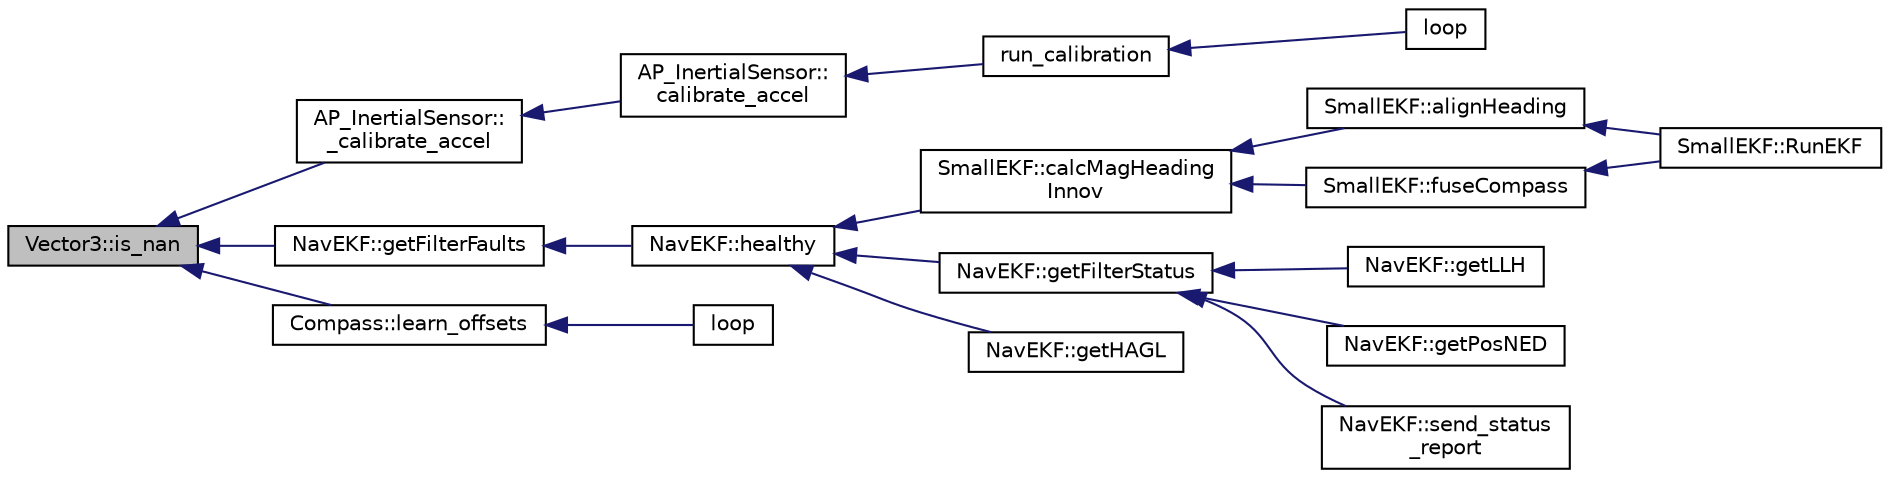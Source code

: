 digraph "Vector3::is_nan"
{
 // INTERACTIVE_SVG=YES
  edge [fontname="Helvetica",fontsize="10",labelfontname="Helvetica",labelfontsize="10"];
  node [fontname="Helvetica",fontsize="10",shape=record];
  rankdir="LR";
  Node1 [label="Vector3::is_nan",height=0.2,width=0.4,color="black", fillcolor="grey75", style="filled" fontcolor="black"];
  Node1 -> Node2 [dir="back",color="midnightblue",fontsize="10",style="solid",fontname="Helvetica"];
  Node2 [label="AP_InertialSensor::\l_calibrate_accel",height=0.2,width=0.4,color="black", fillcolor="white", style="filled",URL="$classAP__InertialSensor.html#aa445a0a0669422f3c3d7ae999f0136ce"];
  Node2 -> Node3 [dir="back",color="midnightblue",fontsize="10",style="solid",fontname="Helvetica"];
  Node3 [label="AP_InertialSensor::\lcalibrate_accel",height=0.2,width=0.4,color="black", fillcolor="white", style="filled",URL="$classAP__InertialSensor.html#a9a2e96ead5ec6958cc5428807318ee6b"];
  Node3 -> Node4 [dir="back",color="midnightblue",fontsize="10",style="solid",fontname="Helvetica"];
  Node4 [label="run_calibration",height=0.2,width=0.4,color="black", fillcolor="white", style="filled",URL="$INS__generic_8pde.html#a5f96ea11224723731b4efa6cf4f1237b"];
  Node4 -> Node5 [dir="back",color="midnightblue",fontsize="10",style="solid",fontname="Helvetica"];
  Node5 [label="loop",height=0.2,width=0.4,color="black", fillcolor="white", style="filled",URL="$INS__generic_8pde.html#a0b33edabd7f1c4e4a0bf32c67269be2f"];
  Node1 -> Node6 [dir="back",color="midnightblue",fontsize="10",style="solid",fontname="Helvetica"];
  Node6 [label="NavEKF::getFilterFaults",height=0.2,width=0.4,color="black", fillcolor="white", style="filled",URL="$classNavEKF.html#ab71619ef68ba5d8b11f68ef4f31a65c2"];
  Node6 -> Node7 [dir="back",color="midnightblue",fontsize="10",style="solid",fontname="Helvetica"];
  Node7 [label="NavEKF::healthy",height=0.2,width=0.4,color="black", fillcolor="white", style="filled",URL="$classNavEKF.html#ad418b75ceae3dde42f8c588b7e88abb4"];
  Node7 -> Node8 [dir="back",color="midnightblue",fontsize="10",style="solid",fontname="Helvetica"];
  Node8 [label="SmallEKF::calcMagHeading\lInnov",height=0.2,width=0.4,color="black", fillcolor="white", style="filled",URL="$classSmallEKF.html#a991c54283e43ee0867269119746731f5"];
  Node8 -> Node9 [dir="back",color="midnightblue",fontsize="10",style="solid",fontname="Helvetica"];
  Node9 [label="SmallEKF::alignHeading",height=0.2,width=0.4,color="black", fillcolor="white", style="filled",URL="$classSmallEKF.html#a795189f59fa31ed5b397a15f91408f70"];
  Node9 -> Node10 [dir="back",color="midnightblue",fontsize="10",style="solid",fontname="Helvetica"];
  Node10 [label="SmallEKF::RunEKF",height=0.2,width=0.4,color="black", fillcolor="white", style="filled",URL="$classSmallEKF.html#a2085035fbcf013282be948f977080cf9"];
  Node8 -> Node11 [dir="back",color="midnightblue",fontsize="10",style="solid",fontname="Helvetica"];
  Node11 [label="SmallEKF::fuseCompass",height=0.2,width=0.4,color="black", fillcolor="white", style="filled",URL="$classSmallEKF.html#a7149793dd06bfb4eec2c0619b2aa2ff0"];
  Node11 -> Node10 [dir="back",color="midnightblue",fontsize="10",style="solid",fontname="Helvetica"];
  Node7 -> Node12 [dir="back",color="midnightblue",fontsize="10",style="solid",fontname="Helvetica"];
  Node12 [label="NavEKF::getFilterStatus",height=0.2,width=0.4,color="black", fillcolor="white", style="filled",URL="$classNavEKF.html#a84cacea011683356ae5fcd2eb2e30fcc"];
  Node12 -> Node13 [dir="back",color="midnightblue",fontsize="10",style="solid",fontname="Helvetica"];
  Node13 [label="NavEKF::getLLH",height=0.2,width=0.4,color="black", fillcolor="white", style="filled",URL="$classNavEKF.html#adc74369bdb7425b717f68eec54aa123f"];
  Node12 -> Node14 [dir="back",color="midnightblue",fontsize="10",style="solid",fontname="Helvetica"];
  Node14 [label="NavEKF::getPosNED",height=0.2,width=0.4,color="black", fillcolor="white", style="filled",URL="$classNavEKF.html#a90a1fa4f67a09d5af0a6d2a11580269f"];
  Node12 -> Node15 [dir="back",color="midnightblue",fontsize="10",style="solid",fontname="Helvetica"];
  Node15 [label="NavEKF::send_status\l_report",height=0.2,width=0.4,color="black", fillcolor="white", style="filled",URL="$classNavEKF.html#aa397dc742e68d43d9b10bc1e036d4674"];
  Node7 -> Node16 [dir="back",color="midnightblue",fontsize="10",style="solid",fontname="Helvetica"];
  Node16 [label="NavEKF::getHAGL",height=0.2,width=0.4,color="black", fillcolor="white", style="filled",URL="$classNavEKF.html#a7bcc5a68b0195a062de10b1fe028e2a4"];
  Node1 -> Node17 [dir="back",color="midnightblue",fontsize="10",style="solid",fontname="Helvetica"];
  Node17 [label="Compass::learn_offsets",height=0.2,width=0.4,color="black", fillcolor="white", style="filled",URL="$classCompass.html#aebf060fcb30f98e8d2c158750efa3b10"];
  Node17 -> Node18 [dir="back",color="midnightblue",fontsize="10",style="solid",fontname="Helvetica"];
  Node18 [label="loop",height=0.2,width=0.4,color="black", fillcolor="white", style="filled",URL="$AP__Compass__test_8pde.html#afe461d27b9c48d5921c00d521181f12f"];
}
